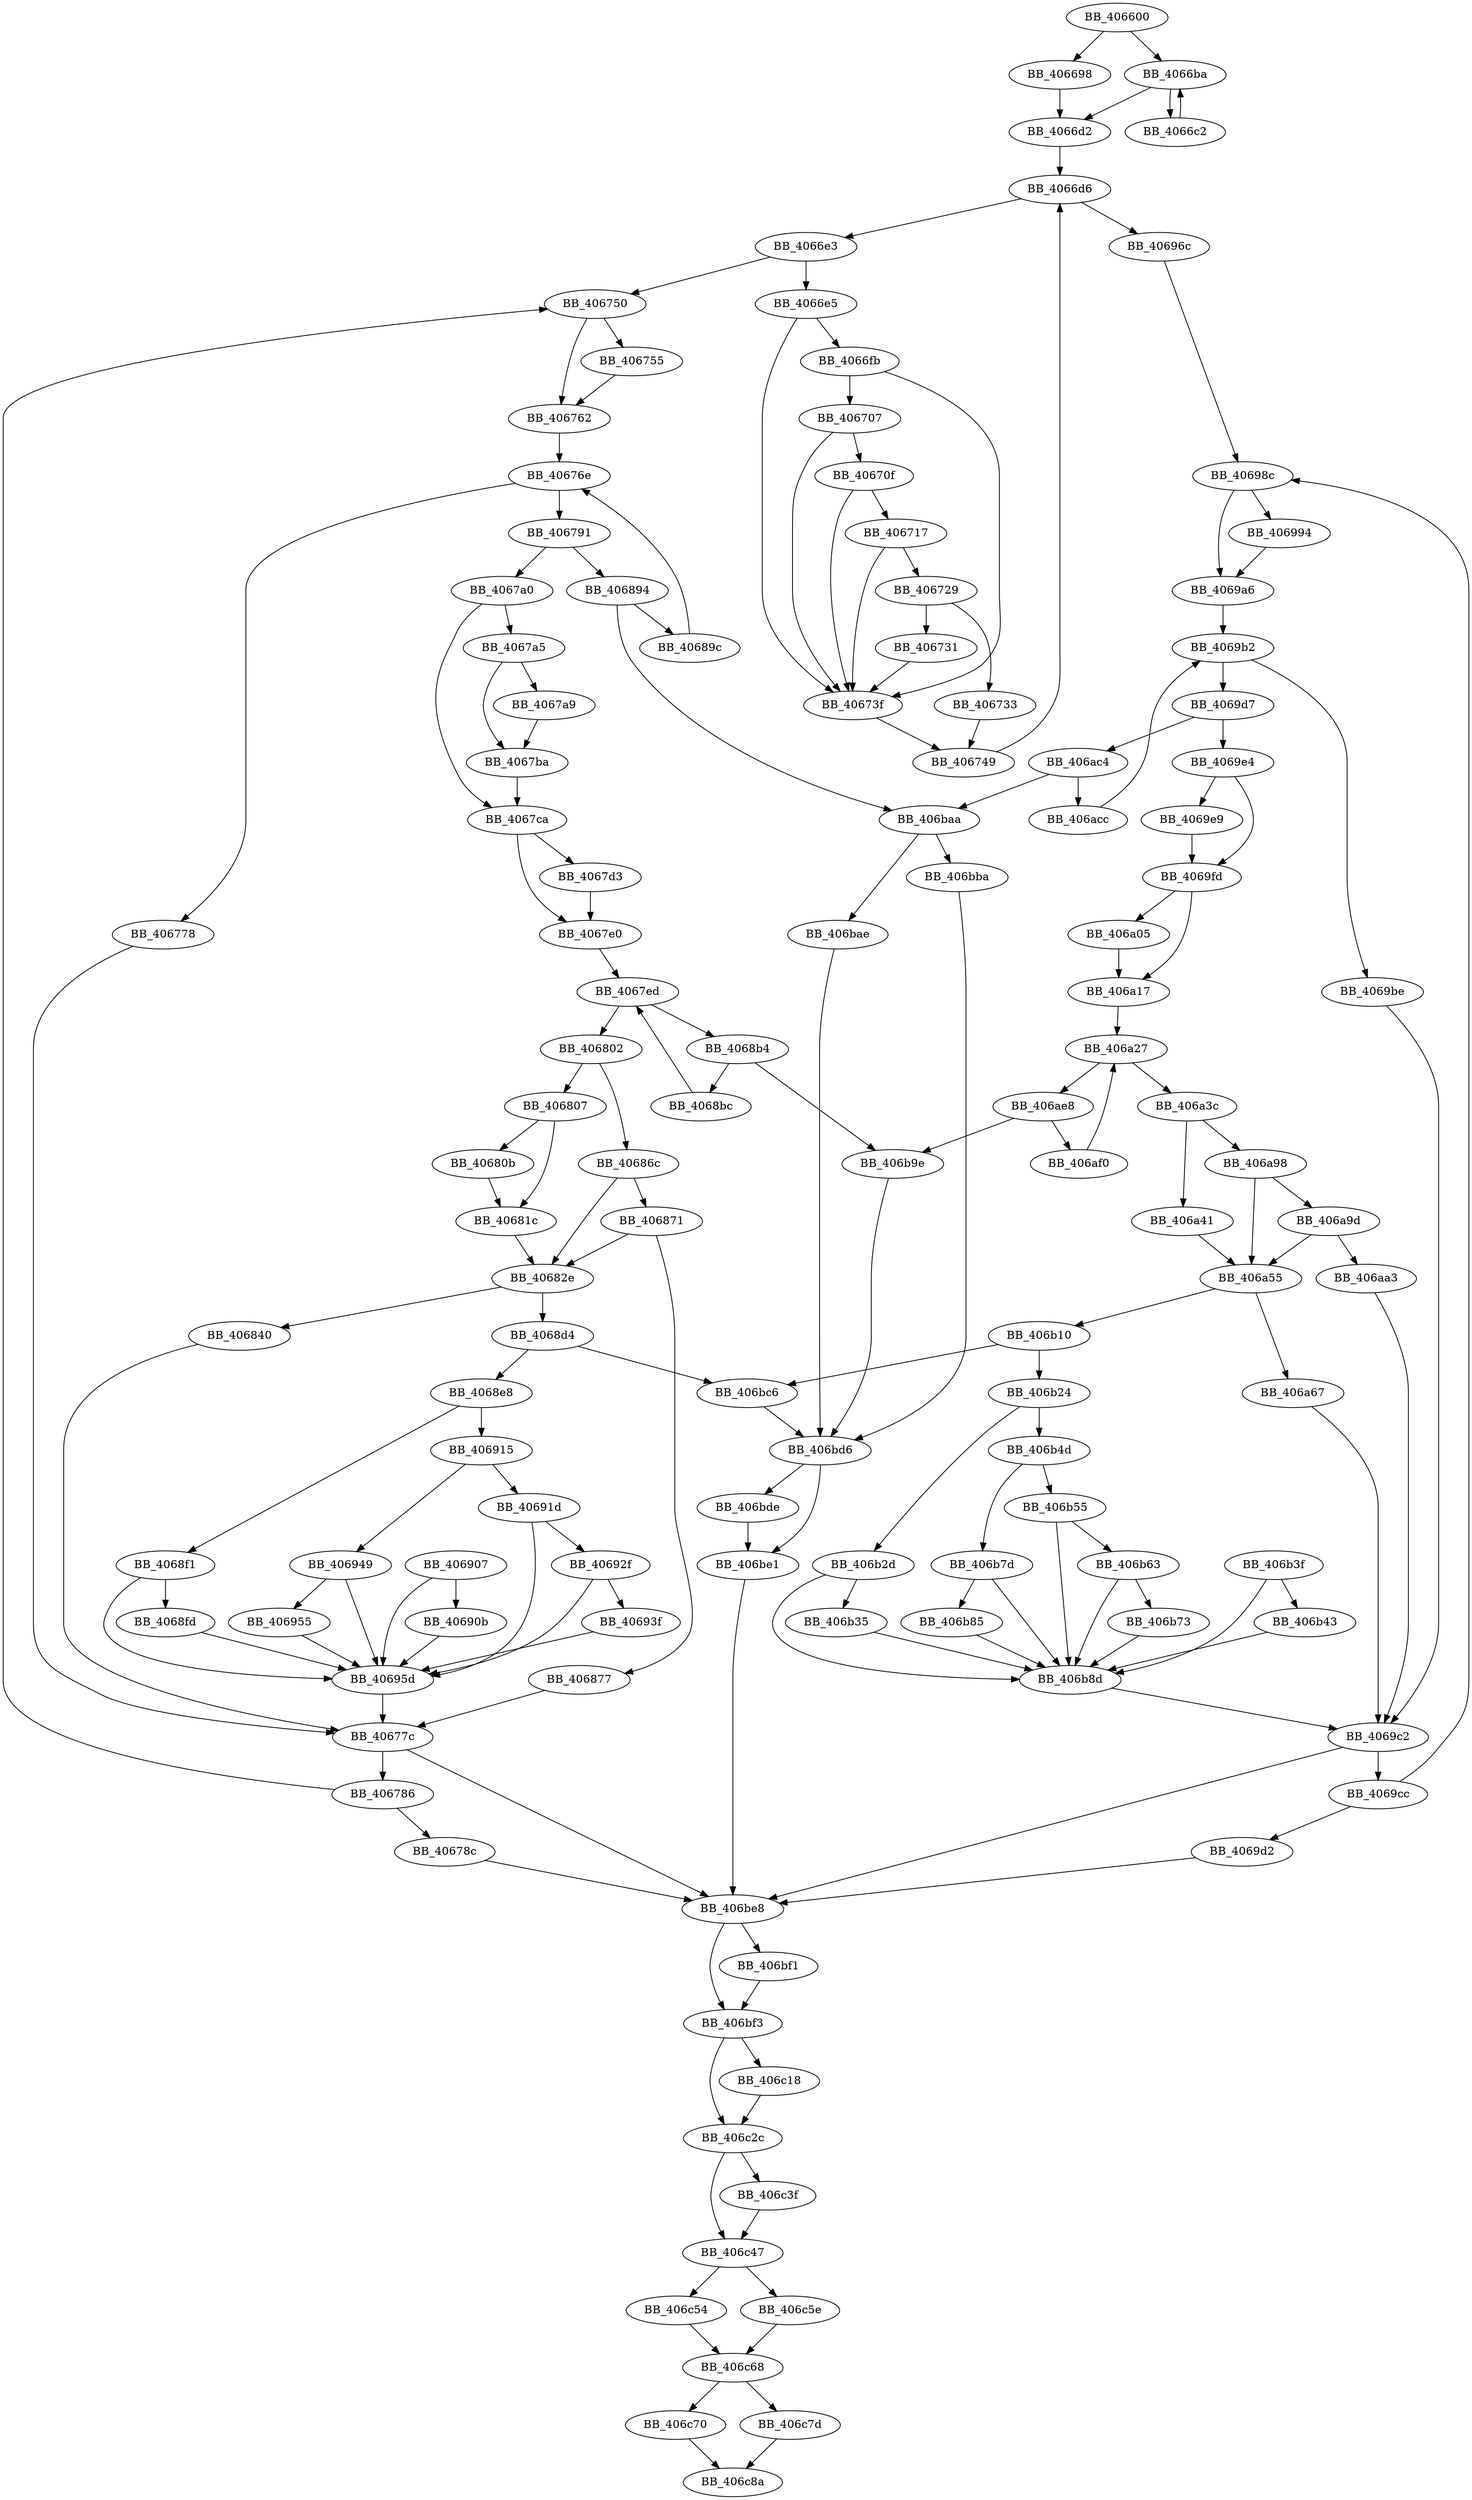 DiGraph sub_406600{
BB_406600->BB_406698
BB_406600->BB_4066ba
BB_406698->BB_4066d2
BB_4066ba->BB_4066c2
BB_4066ba->BB_4066d2
BB_4066c2->BB_4066ba
BB_4066d2->BB_4066d6
BB_4066d6->BB_4066e3
BB_4066d6->BB_40696c
BB_4066e3->BB_4066e5
BB_4066e3->BB_406750
BB_4066e5->BB_4066fb
BB_4066e5->BB_40673f
BB_4066fb->BB_406707
BB_4066fb->BB_40673f
BB_406707->BB_40670f
BB_406707->BB_40673f
BB_40670f->BB_406717
BB_40670f->BB_40673f
BB_406717->BB_406729
BB_406717->BB_40673f
BB_406729->BB_406731
BB_406729->BB_406733
BB_406731->BB_40673f
BB_406733->BB_406749
BB_40673f->BB_406749
BB_406749->BB_4066d6
BB_406750->BB_406755
BB_406750->BB_406762
BB_406755->BB_406762
BB_406762->BB_40676e
BB_40676e->BB_406778
BB_40676e->BB_406791
BB_406778->BB_40677c
BB_40677c->BB_406786
BB_40677c->BB_406be8
BB_406786->BB_406750
BB_406786->BB_40678c
BB_40678c->BB_406be8
BB_406791->BB_4067a0
BB_406791->BB_406894
BB_4067a0->BB_4067a5
BB_4067a0->BB_4067ca
BB_4067a5->BB_4067a9
BB_4067a5->BB_4067ba
BB_4067a9->BB_4067ba
BB_4067ba->BB_4067ca
BB_4067ca->BB_4067d3
BB_4067ca->BB_4067e0
BB_4067d3->BB_4067e0
BB_4067e0->BB_4067ed
BB_4067ed->BB_406802
BB_4067ed->BB_4068b4
BB_406802->BB_406807
BB_406802->BB_40686c
BB_406807->BB_40680b
BB_406807->BB_40681c
BB_40680b->BB_40681c
BB_40681c->BB_40682e
BB_40682e->BB_406840
BB_40682e->BB_4068d4
BB_406840->BB_40677c
BB_40686c->BB_40682e
BB_40686c->BB_406871
BB_406871->BB_40682e
BB_406871->BB_406877
BB_406877->BB_40677c
BB_406894->BB_40689c
BB_406894->BB_406baa
BB_40689c->BB_40676e
BB_4068b4->BB_4068bc
BB_4068b4->BB_406b9e
BB_4068bc->BB_4067ed
BB_4068d4->BB_4068e8
BB_4068d4->BB_406bc6
BB_4068e8->BB_4068f1
BB_4068e8->BB_406915
BB_4068f1->BB_4068fd
BB_4068f1->BB_40695d
BB_4068fd->BB_40695d
BB_406907->BB_40690b
BB_406907->BB_40695d
BB_40690b->BB_40695d
BB_406915->BB_40691d
BB_406915->BB_406949
BB_40691d->BB_40692f
BB_40691d->BB_40695d
BB_40692f->BB_40693f
BB_40692f->BB_40695d
BB_40693f->BB_40695d
BB_406949->BB_406955
BB_406949->BB_40695d
BB_406955->BB_40695d
BB_40695d->BB_40677c
BB_40696c->BB_40698c
BB_40698c->BB_406994
BB_40698c->BB_4069a6
BB_406994->BB_4069a6
BB_4069a6->BB_4069b2
BB_4069b2->BB_4069be
BB_4069b2->BB_4069d7
BB_4069be->BB_4069c2
BB_4069c2->BB_4069cc
BB_4069c2->BB_406be8
BB_4069cc->BB_40698c
BB_4069cc->BB_4069d2
BB_4069d2->BB_406be8
BB_4069d7->BB_4069e4
BB_4069d7->BB_406ac4
BB_4069e4->BB_4069e9
BB_4069e4->BB_4069fd
BB_4069e9->BB_4069fd
BB_4069fd->BB_406a05
BB_4069fd->BB_406a17
BB_406a05->BB_406a17
BB_406a17->BB_406a27
BB_406a27->BB_406a3c
BB_406a27->BB_406ae8
BB_406a3c->BB_406a41
BB_406a3c->BB_406a98
BB_406a41->BB_406a55
BB_406a55->BB_406a67
BB_406a55->BB_406b10
BB_406a67->BB_4069c2
BB_406a98->BB_406a55
BB_406a98->BB_406a9d
BB_406a9d->BB_406a55
BB_406a9d->BB_406aa3
BB_406aa3->BB_4069c2
BB_406ac4->BB_406acc
BB_406ac4->BB_406baa
BB_406acc->BB_4069b2
BB_406ae8->BB_406af0
BB_406ae8->BB_406b9e
BB_406af0->BB_406a27
BB_406b10->BB_406b24
BB_406b10->BB_406bc6
BB_406b24->BB_406b2d
BB_406b24->BB_406b4d
BB_406b2d->BB_406b35
BB_406b2d->BB_406b8d
BB_406b35->BB_406b8d
BB_406b3f->BB_406b43
BB_406b3f->BB_406b8d
BB_406b43->BB_406b8d
BB_406b4d->BB_406b55
BB_406b4d->BB_406b7d
BB_406b55->BB_406b63
BB_406b55->BB_406b8d
BB_406b63->BB_406b73
BB_406b63->BB_406b8d
BB_406b73->BB_406b8d
BB_406b7d->BB_406b85
BB_406b7d->BB_406b8d
BB_406b85->BB_406b8d
BB_406b8d->BB_4069c2
BB_406b9e->BB_406bd6
BB_406baa->BB_406bae
BB_406baa->BB_406bba
BB_406bae->BB_406bd6
BB_406bba->BB_406bd6
BB_406bc6->BB_406bd6
BB_406bd6->BB_406bde
BB_406bd6->BB_406be1
BB_406bde->BB_406be1
BB_406be1->BB_406be8
BB_406be8->BB_406bf1
BB_406be8->BB_406bf3
BB_406bf1->BB_406bf3
BB_406bf3->BB_406c18
BB_406bf3->BB_406c2c
BB_406c18->BB_406c2c
BB_406c2c->BB_406c3f
BB_406c2c->BB_406c47
BB_406c3f->BB_406c47
BB_406c47->BB_406c54
BB_406c47->BB_406c5e
BB_406c54->BB_406c68
BB_406c5e->BB_406c68
BB_406c68->BB_406c70
BB_406c68->BB_406c7d
BB_406c70->BB_406c8a
BB_406c7d->BB_406c8a
}
